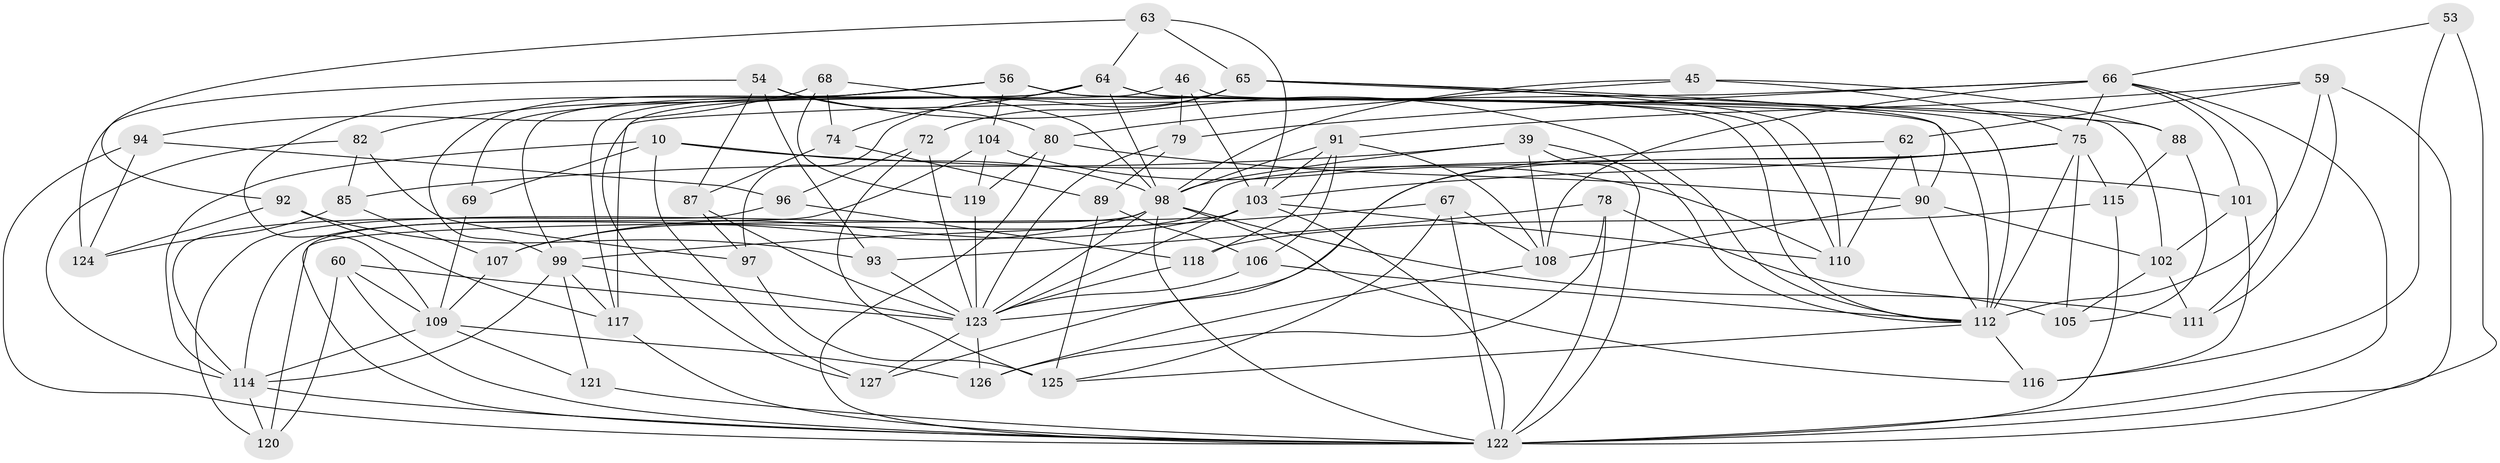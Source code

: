 // original degree distribution, {4: 1.0}
// Generated by graph-tools (version 1.1) at 2025/58/03/09/25 04:58:07]
// undirected, 63 vertices, 166 edges
graph export_dot {
graph [start="1"]
  node [color=gray90,style=filled];
  10 [super="+1"];
  39 [super="+30"];
  45;
  46 [super="+14"];
  53;
  54 [super="+42"];
  56 [super="+16+28"];
  59 [super="+35"];
  60;
  62;
  63;
  64 [super="+49"];
  65 [super="+18"];
  66 [super="+44"];
  67;
  68;
  69;
  72 [super="+2"];
  74;
  75 [super="+58"];
  78 [super="+77"];
  79;
  80 [super="+22"];
  82;
  85;
  87;
  88;
  89;
  90 [super="+43"];
  91 [super="+83"];
  92;
  93;
  94;
  96;
  97;
  98 [super="+37+73"];
  99 [super="+23+95"];
  101;
  102 [super="+47"];
  103 [super="+100"];
  104;
  105;
  106;
  107;
  108 [super="+7+11"];
  109 [super="+36"];
  110 [super="+61"];
  111;
  112 [super="+4+86+17+32"];
  114 [super="+55"];
  115;
  116;
  117 [super="+113"];
  118;
  119;
  120;
  121;
  122 [super="+81+24+76"];
  123 [super="+50+29+84"];
  124;
  125 [super="+38"];
  126;
  127;
  10 -- 127;
  10 -- 69 [weight=2];
  10 -- 101;
  10 -- 114;
  10 -- 98;
  39 -- 85;
  39 -- 108 [weight=2];
  39 -- 112;
  39 -- 98;
  39 -- 122;
  45 -- 88;
  45 -- 80;
  45 -- 75;
  45 -- 98;
  46 -- 127;
  46 -- 79;
  46 -- 112 [weight=3];
  46 -- 103;
  53 -- 66;
  53 -- 116;
  53 -- 122 [weight=2];
  54 -- 124;
  54 -- 93;
  54 -- 80 [weight=2];
  54 -- 112;
  54 -- 87;
  56 -- 112 [weight=2];
  56 -- 102 [weight=2];
  56 -- 104;
  56 -- 82;
  56 -- 99;
  56 -- 109;
  59 -- 112 [weight=2];
  59 -- 62;
  59 -- 111;
  59 -- 122;
  59 -- 91;
  60 -- 120;
  60 -- 122;
  60 -- 123;
  60 -- 109;
  62 -- 90;
  62 -- 127;
  62 -- 110;
  63 -- 92;
  63 -- 65;
  63 -- 64;
  63 -- 103;
  64 -- 110;
  64 -- 99 [weight=2];
  64 -- 69;
  64 -- 74;
  64 -- 112;
  64 -- 98;
  65 -- 110 [weight=2];
  65 -- 88;
  65 -- 72;
  65 -- 97;
  65 -- 117;
  65 -- 90;
  66 -- 79;
  66 -- 117;
  66 -- 101;
  66 -- 122;
  66 -- 75;
  66 -- 108;
  66 -- 111;
  67 -- 99;
  67 -- 125;
  67 -- 108;
  67 -- 122;
  68 -- 74;
  68 -- 119;
  68 -- 94;
  68 -- 98;
  69 -- 109;
  72 -- 96;
  72 -- 125 [weight=2];
  72 -- 123 [weight=2];
  74 -- 89;
  74 -- 87;
  75 -- 114 [weight=2];
  75 -- 112 [weight=2];
  75 -- 105;
  75 -- 115;
  75 -- 103;
  75 -- 123;
  78 -- 93;
  78 -- 122 [weight=3];
  78 -- 105;
  78 -- 126;
  79 -- 89;
  79 -- 123;
  80 -- 90;
  80 -- 119;
  80 -- 122;
  82 -- 85;
  82 -- 97;
  82 -- 114;
  85 -- 107;
  85 -- 124;
  87 -- 97;
  87 -- 123;
  88 -- 115;
  88 -- 105;
  89 -- 106;
  89 -- 125;
  90 -- 112;
  90 -- 108;
  90 -- 102;
  91 -- 118;
  91 -- 108 [weight=2];
  91 -- 103;
  91 -- 106;
  91 -- 98 [weight=2];
  92 -- 124;
  92 -- 93;
  92 -- 117;
  93 -- 123;
  94 -- 96;
  94 -- 124;
  94 -- 122;
  96 -- 118;
  96 -- 114;
  97 -- 125;
  98 -- 123 [weight=2];
  98 -- 107;
  98 -- 111;
  98 -- 116;
  98 -- 120;
  98 -- 122;
  99 -- 117;
  99 -- 121;
  99 -- 114;
  99 -- 123;
  101 -- 116;
  101 -- 102;
  102 -- 105;
  102 -- 111;
  103 -- 123;
  103 -- 122 [weight=2];
  103 -- 107;
  103 -- 110;
  103 -- 120;
  104 -- 110;
  104 -- 119;
  104 -- 122;
  106 -- 112;
  106 -- 123;
  107 -- 109;
  108 -- 126;
  109 -- 114 [weight=2];
  109 -- 121;
  109 -- 126;
  112 -- 125;
  112 -- 116;
  114 -- 122;
  114 -- 120;
  115 -- 118;
  115 -- 122;
  117 -- 122 [weight=2];
  118 -- 123;
  119 -- 123;
  121 -- 122 [weight=2];
  123 -- 126;
  123 -- 127;
}
